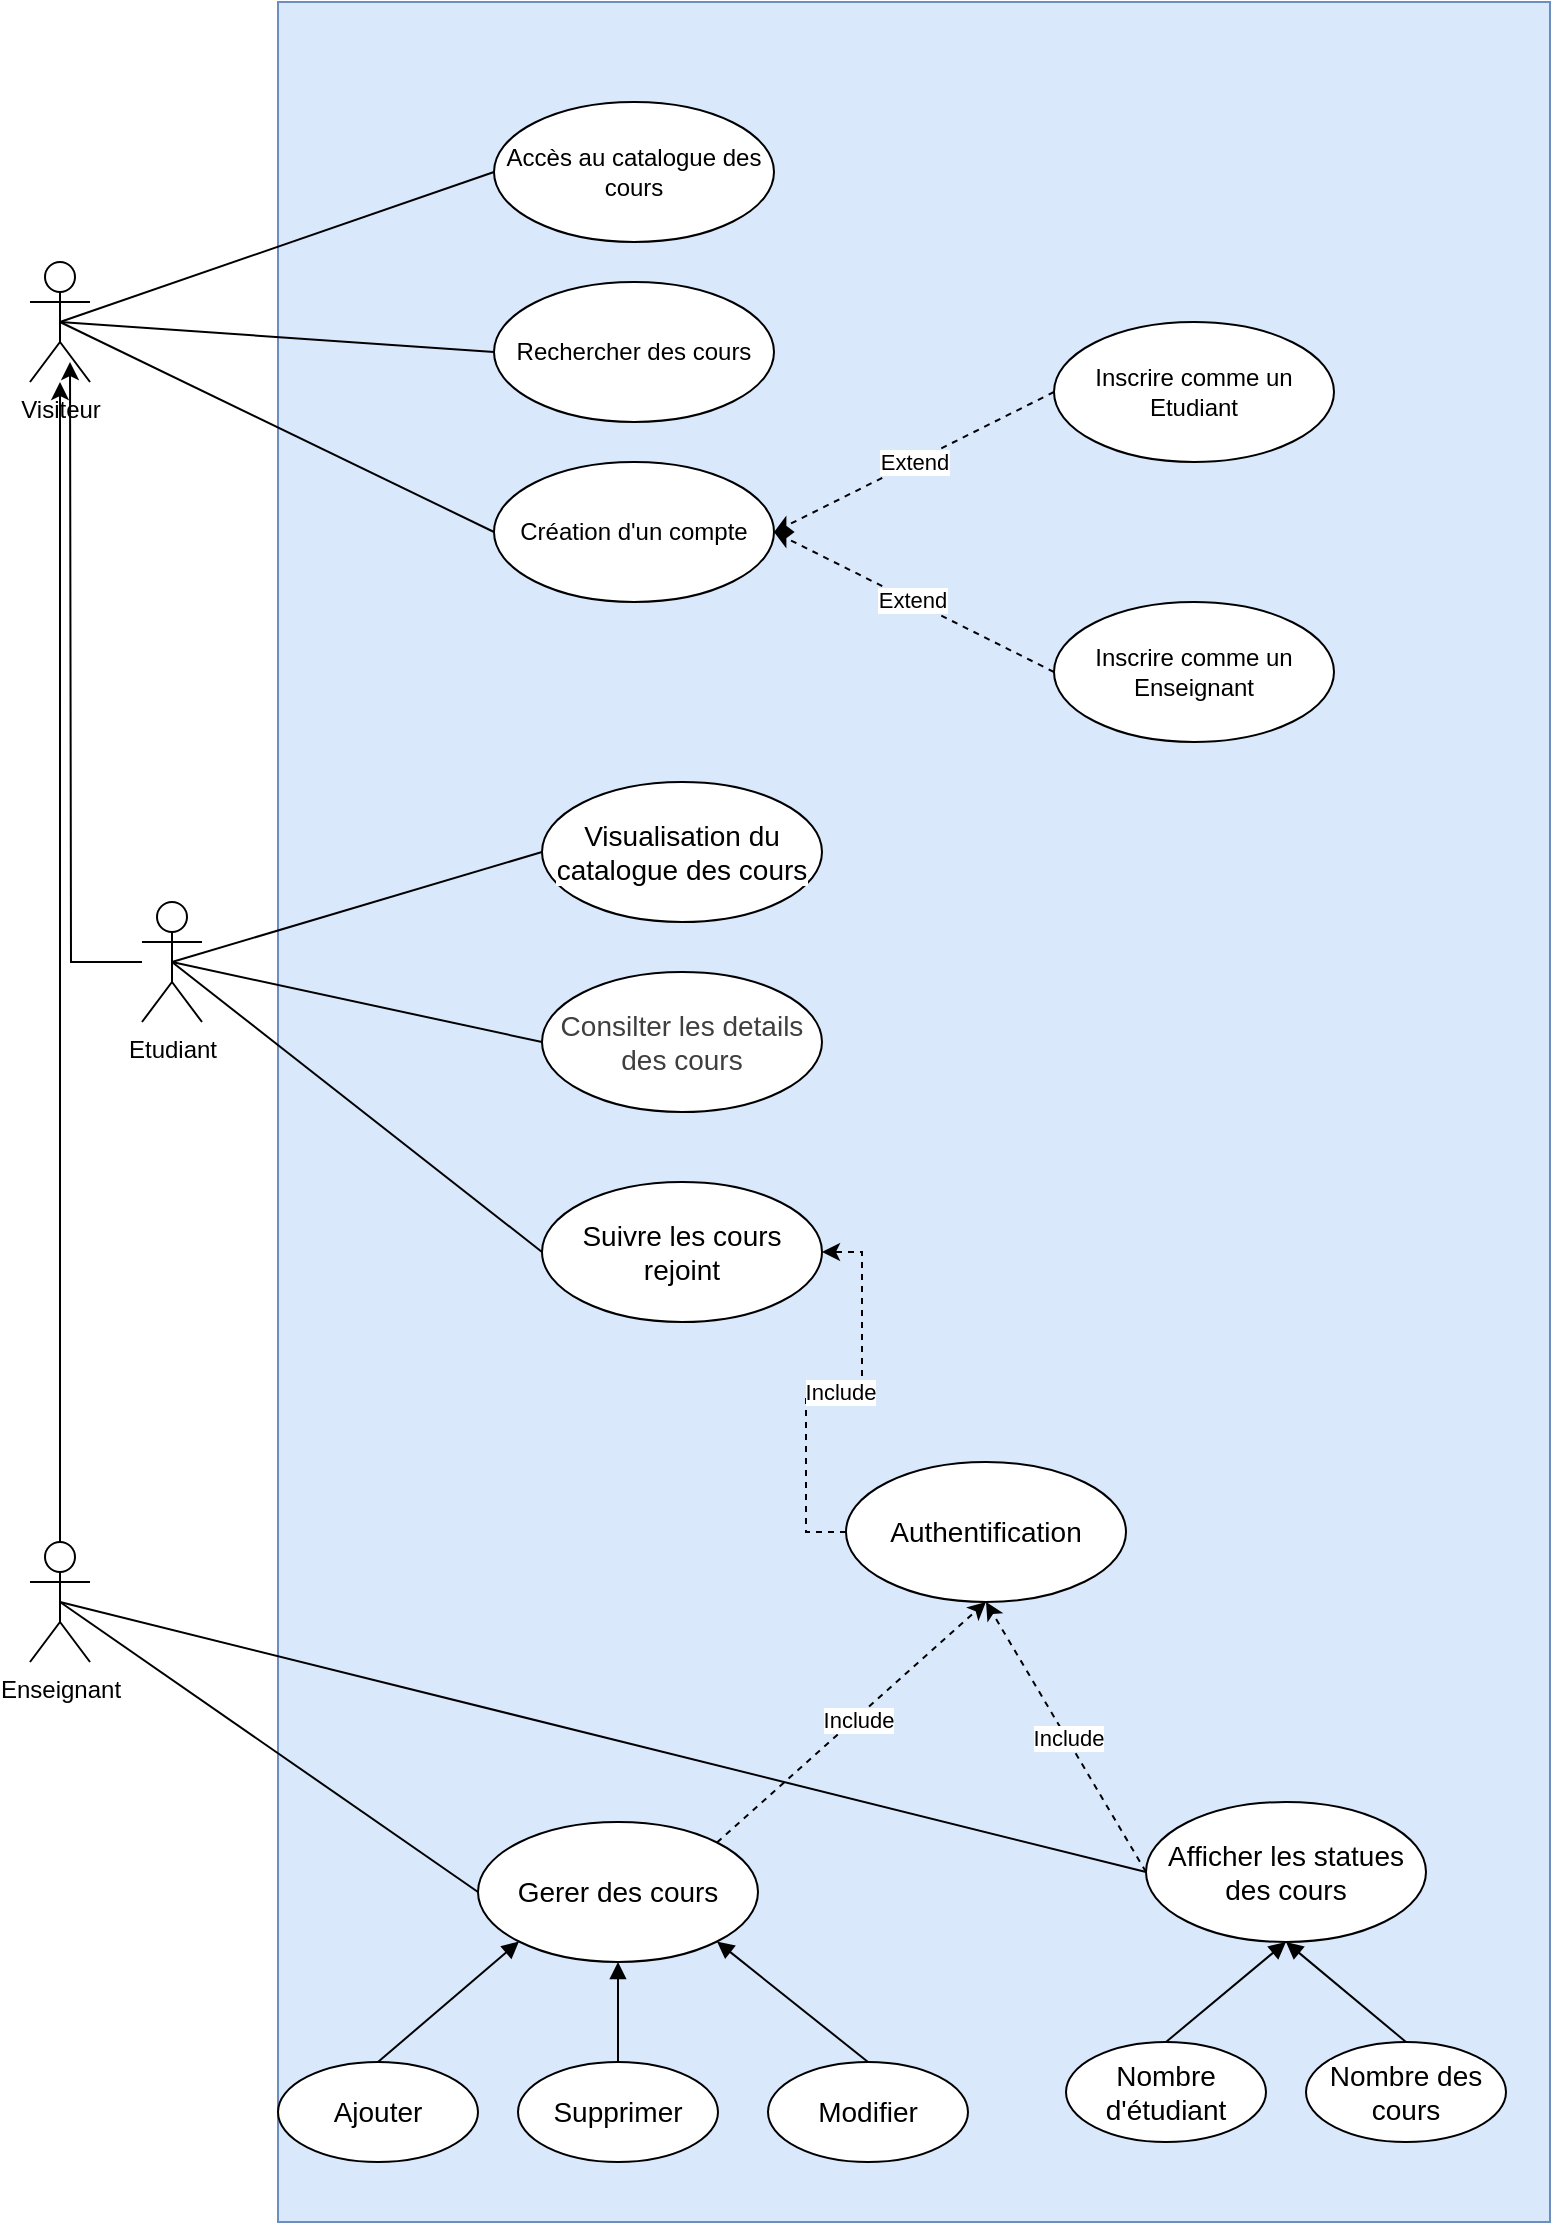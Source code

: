 <mxfile version="26.0.4">
  <diagram name="Page-1" id="1mpggR0L6P8oNlM0kOON">
    <mxGraphModel dx="2213" dy="1296" grid="1" gridSize="10" guides="1" tooltips="1" connect="1" arrows="1" fold="1" page="1" pageScale="1" pageWidth="827" pageHeight="1169" math="0" shadow="0">
      <root>
        <mxCell id="0" />
        <mxCell id="1" parent="0" />
        <mxCell id="PFju4BP5pIrMXIDn9N4t-61" value="" style="rounded=0;whiteSpace=wrap;html=1;fillColor=#dae8fc;strokeColor=#6c8ebf;" vertex="1" parent="1">
          <mxGeometry x="164" y="30" width="636" height="1110" as="geometry" />
        </mxCell>
        <mxCell id="PFju4BP5pIrMXIDn9N4t-8" style="rounded=0;orthogonalLoop=1;jettySize=auto;html=1;exitX=0.5;exitY=0.5;exitDx=0;exitDy=0;exitPerimeter=0;entryX=0;entryY=0.5;entryDx=0;entryDy=0;endArrow=none;endFill=0;" edge="1" parent="1" source="PFju4BP5pIrMXIDn9N4t-1" target="PFju4BP5pIrMXIDn9N4t-4">
          <mxGeometry relative="1" as="geometry" />
        </mxCell>
        <mxCell id="PFju4BP5pIrMXIDn9N4t-9" style="rounded=0;orthogonalLoop=1;jettySize=auto;html=1;exitX=0.5;exitY=0.5;exitDx=0;exitDy=0;exitPerimeter=0;entryX=0;entryY=0.5;entryDx=0;entryDy=0;endArrow=none;endFill=0;" edge="1" parent="1" source="PFju4BP5pIrMXIDn9N4t-1" target="PFju4BP5pIrMXIDn9N4t-6">
          <mxGeometry relative="1" as="geometry" />
        </mxCell>
        <mxCell id="PFju4BP5pIrMXIDn9N4t-10" style="rounded=0;orthogonalLoop=1;jettySize=auto;html=1;exitX=0.5;exitY=0.5;exitDx=0;exitDy=0;exitPerimeter=0;entryX=0;entryY=0.5;entryDx=0;entryDy=0;endArrow=none;endFill=0;" edge="1" parent="1" source="PFju4BP5pIrMXIDn9N4t-1" target="PFju4BP5pIrMXIDn9N4t-7">
          <mxGeometry relative="1" as="geometry" />
        </mxCell>
        <mxCell id="PFju4BP5pIrMXIDn9N4t-1" value="Visiteur" style="shape=umlActor;verticalLabelPosition=bottom;verticalAlign=top;html=1;outlineConnect=0;" vertex="1" parent="1">
          <mxGeometry x="40" y="160" width="30" height="60" as="geometry" />
        </mxCell>
        <mxCell id="PFju4BP5pIrMXIDn9N4t-26" style="rounded=0;orthogonalLoop=1;jettySize=auto;html=1;exitX=0.5;exitY=0.5;exitDx=0;exitDy=0;exitPerimeter=0;entryX=0;entryY=0.5;entryDx=0;entryDy=0;endArrow=none;endFill=0;" edge="1" parent="1" source="PFju4BP5pIrMXIDn9N4t-2" target="PFju4BP5pIrMXIDn9N4t-22">
          <mxGeometry relative="1" as="geometry" />
        </mxCell>
        <mxCell id="PFju4BP5pIrMXIDn9N4t-27" style="rounded=0;orthogonalLoop=1;jettySize=auto;html=1;exitX=0.5;exitY=0.5;exitDx=0;exitDy=0;exitPerimeter=0;entryX=0;entryY=0.5;entryDx=0;entryDy=0;endArrow=none;endFill=0;" edge="1" parent="1" source="PFju4BP5pIrMXIDn9N4t-2" target="PFju4BP5pIrMXIDn9N4t-23">
          <mxGeometry relative="1" as="geometry" />
        </mxCell>
        <mxCell id="PFju4BP5pIrMXIDn9N4t-28" style="rounded=0;orthogonalLoop=1;jettySize=auto;html=1;exitX=0.5;exitY=0.5;exitDx=0;exitDy=0;exitPerimeter=0;entryX=0;entryY=0.5;entryDx=0;entryDy=0;endArrow=none;endFill=0;" edge="1" parent="1" source="PFju4BP5pIrMXIDn9N4t-2" target="PFju4BP5pIrMXIDn9N4t-25">
          <mxGeometry relative="1" as="geometry" />
        </mxCell>
        <mxCell id="PFju4BP5pIrMXIDn9N4t-53" style="edgeStyle=orthogonalEdgeStyle;rounded=0;orthogonalLoop=1;jettySize=auto;html=1;" edge="1" parent="1" source="PFju4BP5pIrMXIDn9N4t-2">
          <mxGeometry relative="1" as="geometry">
            <mxPoint x="60" y="210" as="targetPoint" />
          </mxGeometry>
        </mxCell>
        <mxCell id="PFju4BP5pIrMXIDn9N4t-2" value="Etudiant" style="shape=umlActor;verticalLabelPosition=bottom;verticalAlign=top;html=1;outlineConnect=0;" vertex="1" parent="1">
          <mxGeometry x="96" y="480" width="30" height="60" as="geometry" />
        </mxCell>
        <mxCell id="PFju4BP5pIrMXIDn9N4t-38" style="rounded=0;orthogonalLoop=1;jettySize=auto;html=1;exitX=0.5;exitY=0.5;exitDx=0;exitDy=0;exitPerimeter=0;entryX=0;entryY=0.5;entryDx=0;entryDy=0;endArrow=none;endFill=0;" edge="1" parent="1" source="PFju4BP5pIrMXIDn9N4t-3" target="PFju4BP5pIrMXIDn9N4t-31">
          <mxGeometry relative="1" as="geometry" />
        </mxCell>
        <mxCell id="PFju4BP5pIrMXIDn9N4t-51" style="rounded=0;orthogonalLoop=1;jettySize=auto;html=1;exitX=0.5;exitY=0.5;exitDx=0;exitDy=0;exitPerimeter=0;entryX=0;entryY=0.5;entryDx=0;entryDy=0;endArrow=none;endFill=0;" edge="1" parent="1" source="PFju4BP5pIrMXIDn9N4t-3" target="PFju4BP5pIrMXIDn9N4t-40">
          <mxGeometry relative="1" as="geometry" />
        </mxCell>
        <mxCell id="PFju4BP5pIrMXIDn9N4t-52" style="edgeStyle=orthogonalEdgeStyle;rounded=0;orthogonalLoop=1;jettySize=auto;html=1;exitX=0.5;exitY=0;exitDx=0;exitDy=0;exitPerimeter=0;" edge="1" parent="1" source="PFju4BP5pIrMXIDn9N4t-3" target="PFju4BP5pIrMXIDn9N4t-1">
          <mxGeometry relative="1" as="geometry" />
        </mxCell>
        <mxCell id="PFju4BP5pIrMXIDn9N4t-3" value="Enseignant" style="shape=umlActor;verticalLabelPosition=bottom;verticalAlign=top;html=1;outlineConnect=0;" vertex="1" parent="1">
          <mxGeometry x="40" y="800" width="30" height="60" as="geometry" />
        </mxCell>
        <mxCell id="PFju4BP5pIrMXIDn9N4t-4" value="Accès au catalogue des cours" style="ellipse;whiteSpace=wrap;html=1;" vertex="1" parent="1">
          <mxGeometry x="272" y="80" width="140" height="70" as="geometry" />
        </mxCell>
        <mxCell id="PFju4BP5pIrMXIDn9N4t-6" value="Rechercher des cours" style="ellipse;whiteSpace=wrap;html=1;" vertex="1" parent="1">
          <mxGeometry x="272" y="170" width="140" height="70" as="geometry" />
        </mxCell>
        <mxCell id="PFju4BP5pIrMXIDn9N4t-7" value="Création d&#39;un compte" style="ellipse;whiteSpace=wrap;html=1;" vertex="1" parent="1">
          <mxGeometry x="272" y="260" width="140" height="70" as="geometry" />
        </mxCell>
        <mxCell id="PFju4BP5pIrMXIDn9N4t-17" style="rounded=0;orthogonalLoop=1;jettySize=auto;html=1;exitX=0;exitY=0.5;exitDx=0;exitDy=0;entryX=1;entryY=0.5;entryDx=0;entryDy=0;dashed=1;" edge="1" parent="1" source="PFju4BP5pIrMXIDn9N4t-11" target="PFju4BP5pIrMXIDn9N4t-7">
          <mxGeometry relative="1" as="geometry" />
        </mxCell>
        <mxCell id="PFju4BP5pIrMXIDn9N4t-19" value="Extend" style="edgeLabel;html=1;align=center;verticalAlign=middle;resizable=0;points=[];" vertex="1" connectable="0" parent="PFju4BP5pIrMXIDn9N4t-17">
          <mxGeometry x="0.003" relative="1" as="geometry">
            <mxPoint as="offset" />
          </mxGeometry>
        </mxCell>
        <mxCell id="PFju4BP5pIrMXIDn9N4t-11" value="Inscrire comme un Etudiant" style="ellipse;whiteSpace=wrap;html=1;" vertex="1" parent="1">
          <mxGeometry x="552" y="190" width="140" height="70" as="geometry" />
        </mxCell>
        <mxCell id="PFju4BP5pIrMXIDn9N4t-18" style="rounded=0;orthogonalLoop=1;jettySize=auto;html=1;exitX=0;exitY=0.5;exitDx=0;exitDy=0;entryX=1;entryY=0.5;entryDx=0;entryDy=0;dashed=1;" edge="1" parent="1" source="PFju4BP5pIrMXIDn9N4t-12" target="PFju4BP5pIrMXIDn9N4t-7">
          <mxGeometry relative="1" as="geometry" />
        </mxCell>
        <mxCell id="PFju4BP5pIrMXIDn9N4t-20" value="Extend" style="edgeLabel;html=1;align=center;verticalAlign=middle;resizable=0;points=[];" vertex="1" connectable="0" parent="PFju4BP5pIrMXIDn9N4t-18">
          <mxGeometry x="0.021" relative="1" as="geometry">
            <mxPoint as="offset" />
          </mxGeometry>
        </mxCell>
        <mxCell id="PFju4BP5pIrMXIDn9N4t-12" value="Inscrire comme un Enseignant" style="ellipse;whiteSpace=wrap;html=1;" vertex="1" parent="1">
          <mxGeometry x="552" y="330" width="140" height="70" as="geometry" />
        </mxCell>
        <mxCell id="PFju4BP5pIrMXIDn9N4t-22" value="&lt;span style=&quot;background-color: rgb(255, 255, 255); color: var(--text-color,#000000); font-family: &amp;quot;Nunito Sans&amp;quot;, sans-serif; font-size: 14px; text-align: start;&quot;&gt;Visualisation du catalogue des cours&lt;/span&gt;&lt;span style=&quot;color: rgba(0, 0, 0, 0); font-family: monospace; font-size: 0px; text-align: start; text-wrap-mode: nowrap;&quot;&gt;3CmxGraphModel%3E%3Croot%3E%3CmxCell%20id%3D%220%22%2F%3E%3CmxCell%20id%3D%221%22%20parent%3D%220%22%2F%3E%3CmxCell%20id%3D%222%22%20value%3D%22Acc%C3%A8s%20au%20catalogue%20des%20cours%22%20style%3D%22ellipse%3BwhiteSpace%3Dwrap%3Bhtml%3D1%3B%22%20vertex%3D%221%22%20parent%3D%221%22%3E%3CmxGeometry%20x%3D%22240%22%20y%3D%2280%22%20width%3D%22140%22%20height%3D%2270%22%20as%3D%22geometry%22%2F%3E%3C%2FmxCell%3E%3C%2Froot%3E%3C%2FmxGraphModel%3E&lt;/span&gt;" style="ellipse;whiteSpace=wrap;html=1;" vertex="1" parent="1">
          <mxGeometry x="296" y="420" width="140" height="70" as="geometry" />
        </mxCell>
        <mxCell id="PFju4BP5pIrMXIDn9N4t-23" value="&lt;div style=&quot;&quot;&gt;&lt;font color=&quot;#3f3f3f&quot; face=&quot;Nunito Sans, sans-serif&quot;&gt;&lt;span style=&quot;font-size: 14px; background-color: rgb(255, 255, 255);&quot;&gt;Consilter les details des cours&lt;/span&gt;&lt;/font&gt;&lt;/div&gt;" style="ellipse;whiteSpace=wrap;html=1;align=center;" vertex="1" parent="1">
          <mxGeometry x="296" y="515" width="140" height="70" as="geometry" />
        </mxCell>
        <mxCell id="PFju4BP5pIrMXIDn9N4t-29" style="edgeStyle=orthogonalEdgeStyle;rounded=0;orthogonalLoop=1;jettySize=auto;html=1;exitX=0;exitY=0.5;exitDx=0;exitDy=0;entryX=1;entryY=0.5;entryDx=0;entryDy=0;dashed=1;" edge="1" parent="1" source="PFju4BP5pIrMXIDn9N4t-24" target="PFju4BP5pIrMXIDn9N4t-25">
          <mxGeometry relative="1" as="geometry" />
        </mxCell>
        <mxCell id="PFju4BP5pIrMXIDn9N4t-30" value="Include" style="edgeLabel;html=1;align=center;verticalAlign=middle;resizable=0;points=[];" vertex="1" connectable="0" parent="PFju4BP5pIrMXIDn9N4t-29">
          <mxGeometry x="0.031" relative="1" as="geometry">
            <mxPoint as="offset" />
          </mxGeometry>
        </mxCell>
        <mxCell id="PFju4BP5pIrMXIDn9N4t-24" value="&lt;div style=&quot;&quot;&gt;&lt;span style=&quot;font-family: &amp;quot;Nunito Sans&amp;quot;, sans-serif; font-size: 14px; text-align: left; background-color: rgb(255, 255, 255);&quot;&gt;Authentification&lt;/span&gt;&lt;/div&gt;" style="ellipse;whiteSpace=wrap;html=1;align=center;" vertex="1" parent="1">
          <mxGeometry x="448" y="760" width="140" height="70" as="geometry" />
        </mxCell>
        <mxCell id="PFju4BP5pIrMXIDn9N4t-25" value="&lt;div style=&quot;&quot;&gt;&lt;span style=&quot;font-family: &amp;quot;Nunito Sans&amp;quot;, sans-serif; font-size: 14px; text-align: left; background-color: rgb(255, 255, 255);&quot;&gt;Suivre les cours rejoint&lt;/span&gt;&lt;/div&gt;" style="ellipse;whiteSpace=wrap;html=1;align=center;" vertex="1" parent="1">
          <mxGeometry x="296" y="620" width="140" height="70" as="geometry" />
        </mxCell>
        <mxCell id="PFju4BP5pIrMXIDn9N4t-47" value="" style="group" vertex="1" connectable="0" parent="1">
          <mxGeometry x="164" y="940" width="345" height="170" as="geometry" />
        </mxCell>
        <mxCell id="PFju4BP5pIrMXIDn9N4t-31" value="&lt;div style=&quot;&quot;&gt;&lt;span style=&quot;font-family: &amp;quot;Nunito Sans&amp;quot;, sans-serif; font-size: 14px; text-align: left; background-color: rgb(255, 255, 255);&quot;&gt;Gerer des cours&lt;/span&gt;&lt;/div&gt;" style="ellipse;whiteSpace=wrap;html=1;align=center;" vertex="1" parent="PFju4BP5pIrMXIDn9N4t-47">
          <mxGeometry x="100" width="140" height="70" as="geometry" />
        </mxCell>
        <mxCell id="PFju4BP5pIrMXIDn9N4t-32" value="&lt;div style=&quot;&quot;&gt;&lt;span style=&quot;font-family: &amp;quot;Nunito Sans&amp;quot;, sans-serif; font-size: 14px; text-align: left; background-color: rgb(255, 255, 255);&quot;&gt;Ajouter&lt;/span&gt;&lt;/div&gt;" style="ellipse;whiteSpace=wrap;html=1;align=center;" vertex="1" parent="PFju4BP5pIrMXIDn9N4t-47">
          <mxGeometry y="120" width="100" height="50" as="geometry" />
        </mxCell>
        <mxCell id="PFju4BP5pIrMXIDn9N4t-33" value="&lt;div style=&quot;&quot;&gt;&lt;span style=&quot;font-family: &amp;quot;Nunito Sans&amp;quot;, sans-serif; font-size: 14px; text-align: left; background-color: rgb(255, 255, 255);&quot;&gt;Supprimer&lt;/span&gt;&lt;/div&gt;" style="ellipse;whiteSpace=wrap;html=1;align=center;" vertex="1" parent="PFju4BP5pIrMXIDn9N4t-47">
          <mxGeometry x="120" y="120" width="100" height="50" as="geometry" />
        </mxCell>
        <mxCell id="PFju4BP5pIrMXIDn9N4t-34" value="&lt;div style=&quot;&quot;&gt;&lt;span style=&quot;font-family: &amp;quot;Nunito Sans&amp;quot;, sans-serif; font-size: 14px; text-align: left; background-color: rgb(255, 255, 255);&quot;&gt;Modifier&lt;/span&gt;&lt;/div&gt;" style="ellipse;whiteSpace=wrap;html=1;align=center;" vertex="1" parent="PFju4BP5pIrMXIDn9N4t-47">
          <mxGeometry x="245" y="120" width="100" height="50" as="geometry" />
        </mxCell>
        <mxCell id="PFju4BP5pIrMXIDn9N4t-35" style="rounded=0;orthogonalLoop=1;jettySize=auto;html=1;exitX=0.5;exitY=0;exitDx=0;exitDy=0;entryX=0;entryY=1;entryDx=0;entryDy=0;endArrow=block;endFill=1;" edge="1" parent="PFju4BP5pIrMXIDn9N4t-47" source="PFju4BP5pIrMXIDn9N4t-32" target="PFju4BP5pIrMXIDn9N4t-31">
          <mxGeometry relative="1" as="geometry" />
        </mxCell>
        <mxCell id="PFju4BP5pIrMXIDn9N4t-36" style="rounded=0;orthogonalLoop=1;jettySize=auto;html=1;exitX=0.5;exitY=0;exitDx=0;exitDy=0;entryX=0.5;entryY=1;entryDx=0;entryDy=0;endArrow=block;endFill=1;" edge="1" parent="PFju4BP5pIrMXIDn9N4t-47" source="PFju4BP5pIrMXIDn9N4t-33" target="PFju4BP5pIrMXIDn9N4t-31">
          <mxGeometry relative="1" as="geometry" />
        </mxCell>
        <mxCell id="PFju4BP5pIrMXIDn9N4t-37" style="rounded=0;orthogonalLoop=1;jettySize=auto;html=1;exitX=0.5;exitY=0;exitDx=0;exitDy=0;entryX=1;entryY=1;entryDx=0;entryDy=0;endArrow=block;endFill=1;" edge="1" parent="PFju4BP5pIrMXIDn9N4t-47" source="PFju4BP5pIrMXIDn9N4t-34" target="PFju4BP5pIrMXIDn9N4t-31">
          <mxGeometry relative="1" as="geometry" />
        </mxCell>
        <mxCell id="PFju4BP5pIrMXIDn9N4t-50" value="" style="group" vertex="1" connectable="0" parent="1">
          <mxGeometry x="558" y="930" width="220" height="170" as="geometry" />
        </mxCell>
        <mxCell id="PFju4BP5pIrMXIDn9N4t-55" style="rounded=0;orthogonalLoop=1;jettySize=auto;html=1;exitX=0;exitY=0.5;exitDx=0;exitDy=0;dashed=1;" edge="1" parent="PFju4BP5pIrMXIDn9N4t-50" source="PFju4BP5pIrMXIDn9N4t-40">
          <mxGeometry relative="1" as="geometry">
            <mxPoint x="-40" y="-100" as="targetPoint" />
          </mxGeometry>
        </mxCell>
        <mxCell id="PFju4BP5pIrMXIDn9N4t-56" value="Include" style="edgeLabel;html=1;align=center;verticalAlign=middle;resizable=0;points=[];" vertex="1" connectable="0" parent="PFju4BP5pIrMXIDn9N4t-55">
          <mxGeometry x="-0.007" y="-1" relative="1" as="geometry">
            <mxPoint as="offset" />
          </mxGeometry>
        </mxCell>
        <mxCell id="PFju4BP5pIrMXIDn9N4t-40" value="&lt;div style=&quot;&quot;&gt;&lt;span style=&quot;font-family: &amp;quot;Nunito Sans&amp;quot;, sans-serif; font-size: 14px; text-align: left; background-color: rgb(255, 255, 255);&quot;&gt;Afficher les statues des cours&lt;/span&gt;&lt;/div&gt;" style="ellipse;whiteSpace=wrap;html=1;align=center;" vertex="1" parent="PFju4BP5pIrMXIDn9N4t-50">
          <mxGeometry x="40" width="140" height="70" as="geometry" />
        </mxCell>
        <mxCell id="PFju4BP5pIrMXIDn9N4t-42" value="&lt;div style=&quot;&quot;&gt;&lt;span style=&quot;font-family: &amp;quot;Nunito Sans&amp;quot;, sans-serif; font-size: 14px; text-align: left; background-color: rgb(255, 255, 255);&quot;&gt;Nombre d&#39;étudiant&lt;/span&gt;&lt;/div&gt;" style="ellipse;whiteSpace=wrap;html=1;align=center;" vertex="1" parent="PFju4BP5pIrMXIDn9N4t-50">
          <mxGeometry y="120" width="100" height="50" as="geometry" />
        </mxCell>
        <mxCell id="PFju4BP5pIrMXIDn9N4t-44" value="&lt;div style=&quot;&quot;&gt;&lt;span style=&quot;font-family: &amp;quot;Nunito Sans&amp;quot;, sans-serif; font-size: 14px; text-align: left; background-color: rgb(255, 255, 255);&quot;&gt;Nombre des cours&lt;/span&gt;&lt;/div&gt;" style="ellipse;whiteSpace=wrap;html=1;align=center;" vertex="1" parent="PFju4BP5pIrMXIDn9N4t-50">
          <mxGeometry x="120" y="120" width="100" height="50" as="geometry" />
        </mxCell>
        <mxCell id="PFju4BP5pIrMXIDn9N4t-41" style="rounded=0;orthogonalLoop=1;jettySize=auto;html=1;exitX=0.5;exitY=0;exitDx=0;exitDy=0;entryX=0.5;entryY=1;entryDx=0;entryDy=0;endArrow=block;endFill=1;" edge="1" parent="PFju4BP5pIrMXIDn9N4t-50" source="PFju4BP5pIrMXIDn9N4t-42" target="PFju4BP5pIrMXIDn9N4t-40">
          <mxGeometry relative="1" as="geometry" />
        </mxCell>
        <mxCell id="PFju4BP5pIrMXIDn9N4t-43" style="rounded=0;orthogonalLoop=1;jettySize=auto;html=1;exitX=0.5;exitY=0;exitDx=0;exitDy=0;entryX=0.5;entryY=1;entryDx=0;entryDy=0;endArrow=block;endFill=1;" edge="1" parent="PFju4BP5pIrMXIDn9N4t-50" source="PFju4BP5pIrMXIDn9N4t-44" target="PFju4BP5pIrMXIDn9N4t-40">
          <mxGeometry relative="1" as="geometry" />
        </mxCell>
        <mxCell id="PFju4BP5pIrMXIDn9N4t-54" style="rounded=0;orthogonalLoop=1;jettySize=auto;html=1;exitX=1;exitY=0;exitDx=0;exitDy=0;entryX=0.5;entryY=1;entryDx=0;entryDy=0;dashed=1;" edge="1" parent="1" source="PFju4BP5pIrMXIDn9N4t-31" target="PFju4BP5pIrMXIDn9N4t-24">
          <mxGeometry relative="1" as="geometry" />
        </mxCell>
        <mxCell id="PFju4BP5pIrMXIDn9N4t-57" value="Include" style="edgeLabel;html=1;align=center;verticalAlign=middle;resizable=0;points=[];" vertex="1" connectable="0" parent="PFju4BP5pIrMXIDn9N4t-54">
          <mxGeometry x="0.031" y="-1" relative="1" as="geometry">
            <mxPoint as="offset" />
          </mxGeometry>
        </mxCell>
      </root>
    </mxGraphModel>
  </diagram>
</mxfile>

